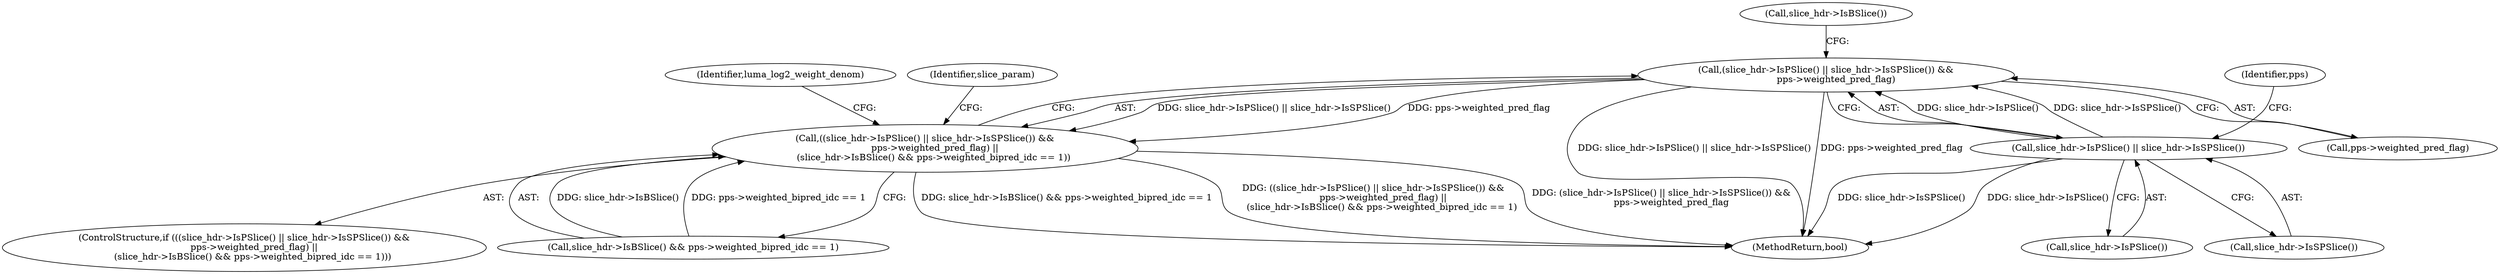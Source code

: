digraph "0_Chrome_27c68f543e5eba779902447445dfb05ec3f5bf75_5@pointer" {
"1000169" [label="(Call,(slice_hdr->IsPSlice() || slice_hdr->IsSPSlice()) &&\n       pps->weighted_pred_flag)"];
"1000170" [label="(Call,slice_hdr->IsPSlice() || slice_hdr->IsSPSlice())"];
"1000168" [label="(Call,((slice_hdr->IsPSlice() || slice_hdr->IsSPSlice()) &&\n       pps->weighted_pred_flag) ||\n      (slice_hdr->IsBSlice() && pps->weighted_bipred_idc == 1))"];
"1000491" [label="(MethodReturn,bool)"];
"1000177" [label="(Call,slice_hdr->IsBSlice())"];
"1000174" [label="(Identifier,pps)"];
"1000185" [label="(Identifier,luma_log2_weight_denom)"];
"1000168" [label="(Call,((slice_hdr->IsPSlice() || slice_hdr->IsSPSlice()) &&\n       pps->weighted_pred_flag) ||\n      (slice_hdr->IsBSlice() && pps->weighted_bipred_idc == 1))"];
"1000371" [label="(Identifier,slice_param)"];
"1000173" [label="(Call,pps->weighted_pred_flag)"];
"1000170" [label="(Call,slice_hdr->IsPSlice() || slice_hdr->IsSPSlice())"];
"1000171" [label="(Call,slice_hdr->IsPSlice())"];
"1000169" [label="(Call,(slice_hdr->IsPSlice() || slice_hdr->IsSPSlice()) &&\n       pps->weighted_pred_flag)"];
"1000167" [label="(ControlStructure,if (((slice_hdr->IsPSlice() || slice_hdr->IsSPSlice()) &&\n       pps->weighted_pred_flag) ||\n      (slice_hdr->IsBSlice() && pps->weighted_bipred_idc == 1)))"];
"1000176" [label="(Call,slice_hdr->IsBSlice() && pps->weighted_bipred_idc == 1)"];
"1000172" [label="(Call,slice_hdr->IsSPSlice())"];
"1000169" -> "1000168"  [label="AST: "];
"1000169" -> "1000170"  [label="CFG: "];
"1000169" -> "1000173"  [label="CFG: "];
"1000170" -> "1000169"  [label="AST: "];
"1000173" -> "1000169"  [label="AST: "];
"1000177" -> "1000169"  [label="CFG: "];
"1000168" -> "1000169"  [label="CFG: "];
"1000169" -> "1000491"  [label="DDG: pps->weighted_pred_flag"];
"1000169" -> "1000491"  [label="DDG: slice_hdr->IsPSlice() || slice_hdr->IsSPSlice()"];
"1000169" -> "1000168"  [label="DDG: slice_hdr->IsPSlice() || slice_hdr->IsSPSlice()"];
"1000169" -> "1000168"  [label="DDG: pps->weighted_pred_flag"];
"1000170" -> "1000169"  [label="DDG: slice_hdr->IsPSlice()"];
"1000170" -> "1000169"  [label="DDG: slice_hdr->IsSPSlice()"];
"1000170" -> "1000171"  [label="CFG: "];
"1000170" -> "1000172"  [label="CFG: "];
"1000171" -> "1000170"  [label="AST: "];
"1000172" -> "1000170"  [label="AST: "];
"1000174" -> "1000170"  [label="CFG: "];
"1000170" -> "1000491"  [label="DDG: slice_hdr->IsSPSlice()"];
"1000170" -> "1000491"  [label="DDG: slice_hdr->IsPSlice()"];
"1000168" -> "1000167"  [label="AST: "];
"1000168" -> "1000176"  [label="CFG: "];
"1000176" -> "1000168"  [label="AST: "];
"1000185" -> "1000168"  [label="CFG: "];
"1000371" -> "1000168"  [label="CFG: "];
"1000168" -> "1000491"  [label="DDG: ((slice_hdr->IsPSlice() || slice_hdr->IsSPSlice()) &&\n       pps->weighted_pred_flag) ||\n      (slice_hdr->IsBSlice() && pps->weighted_bipred_idc == 1)"];
"1000168" -> "1000491"  [label="DDG: (slice_hdr->IsPSlice() || slice_hdr->IsSPSlice()) &&\n       pps->weighted_pred_flag"];
"1000168" -> "1000491"  [label="DDG: slice_hdr->IsBSlice() && pps->weighted_bipred_idc == 1"];
"1000176" -> "1000168"  [label="DDG: slice_hdr->IsBSlice()"];
"1000176" -> "1000168"  [label="DDG: pps->weighted_bipred_idc == 1"];
}
